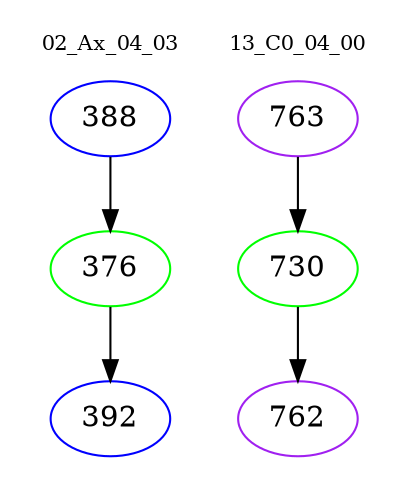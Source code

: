 digraph{
subgraph cluster_0 {
color = white
label = "02_Ax_04_03";
fontsize=10;
T0_388 [label="388", color="blue"]
T0_388 -> T0_376 [color="black"]
T0_376 [label="376", color="green"]
T0_376 -> T0_392 [color="black"]
T0_392 [label="392", color="blue"]
}
subgraph cluster_1 {
color = white
label = "13_C0_04_00";
fontsize=10;
T1_763 [label="763", color="purple"]
T1_763 -> T1_730 [color="black"]
T1_730 [label="730", color="green"]
T1_730 -> T1_762 [color="black"]
T1_762 [label="762", color="purple"]
}
}
